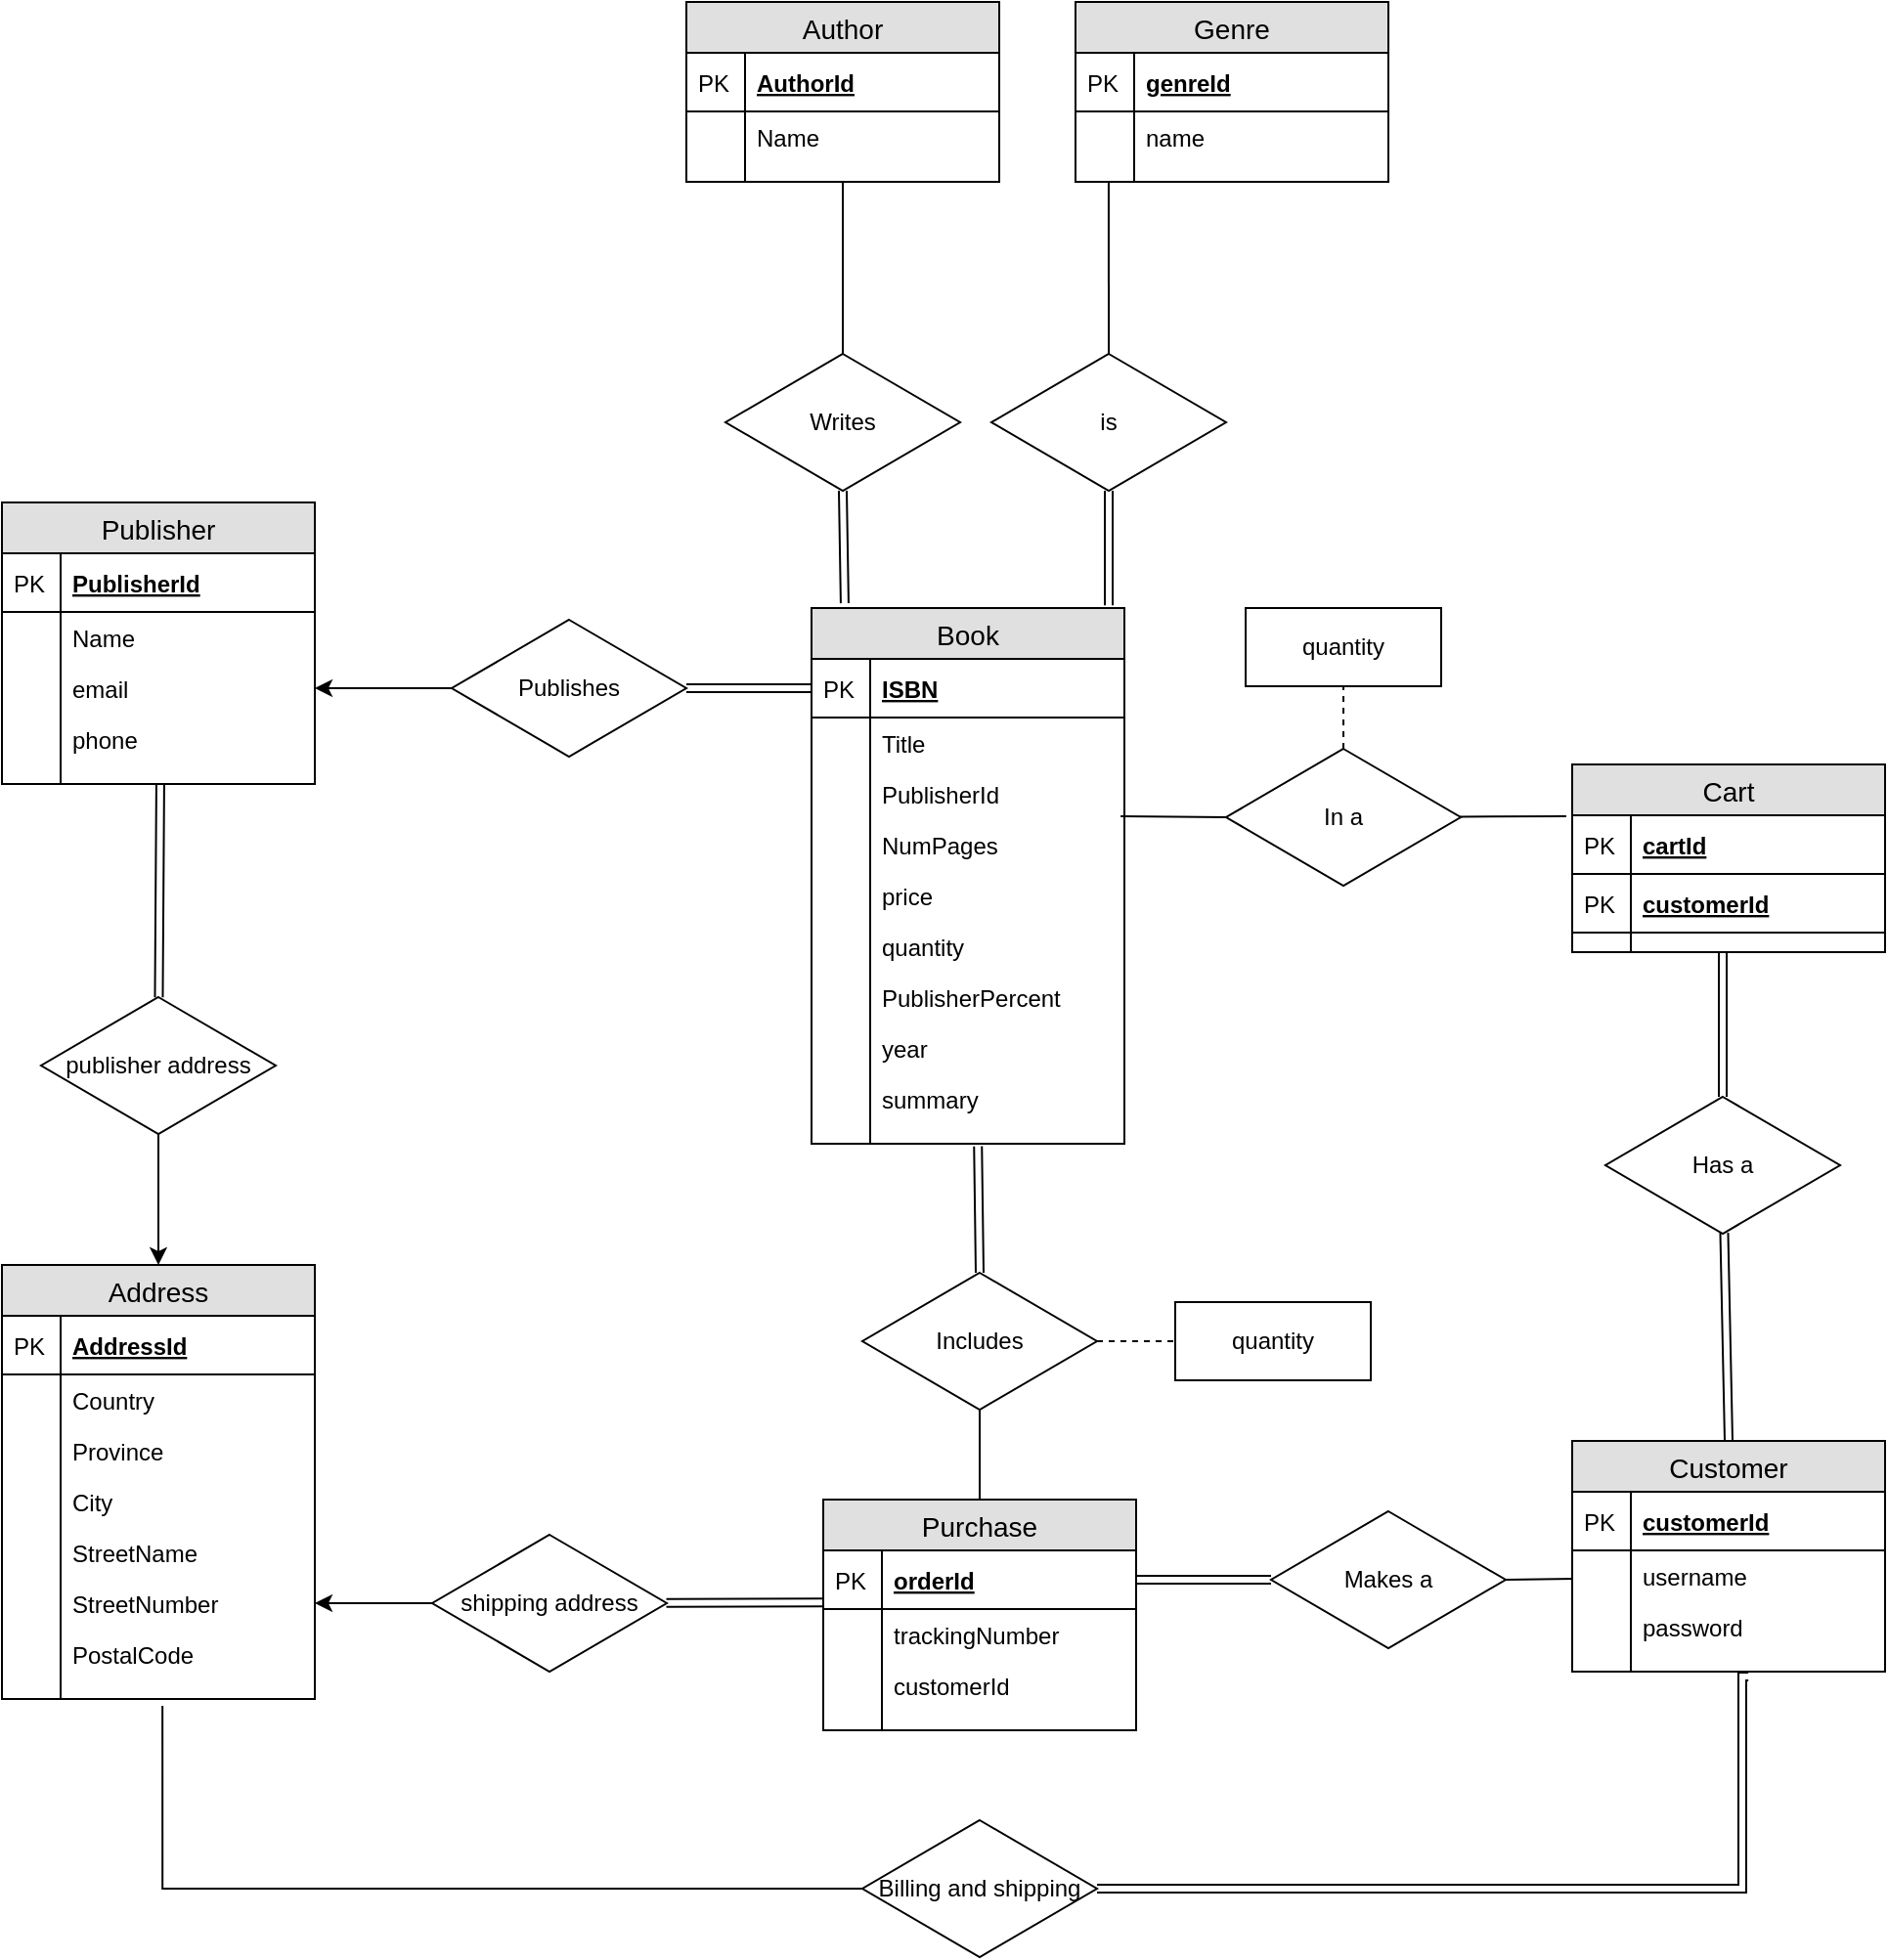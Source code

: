 <mxfile version="12.9.10" type="device"><diagram id="C5RBs43oDa-KdzZeNtuy" name="Page-1"><mxGraphModel dx="1422" dy="667" grid="1" gridSize="10" guides="1" tooltips="1" connect="1" arrows="1" fold="1" page="1" pageScale="1" pageWidth="827" pageHeight="1169" math="0" shadow="0"><root><mxCell id="WIyWlLk6GJQsqaUBKTNV-0"/><mxCell id="WIyWlLk6GJQsqaUBKTNV-1" parent="WIyWlLk6GJQsqaUBKTNV-0"/><mxCell id="-U5yD5bqYyOIiYCbtL5W-48" style="rounded=0;orthogonalLoop=1;jettySize=auto;html=1;exitX=0.5;exitY=0;exitDx=0;exitDy=0;entryX=0.5;entryY=1;entryDx=0;entryDy=0;endArrow=none;endFill=0;startArrow=none;startFill=0;" parent="WIyWlLk6GJQsqaUBKTNV-1" source="-U5yD5bqYyOIiYCbtL5W-30" target="-U5yD5bqYyOIiYCbtL5W-37" edge="1"><mxGeometry relative="1" as="geometry"/></mxCell><mxCell id="-U5yD5bqYyOIiYCbtL5W-30" value="Writes" style="rhombus;whiteSpace=wrap;html=1;" parent="WIyWlLk6GJQsqaUBKTNV-1" vertex="1"><mxGeometry x="370" y="180" width="120" height="70" as="geometry"/></mxCell><mxCell id="-U5yD5bqYyOIiYCbtL5W-72" style="rounded=0;orthogonalLoop=1;jettySize=auto;html=1;entryX=0.5;entryY=1;entryDx=0;entryDy=0;endArrow=none;endFill=0;startArrow=none;startFill=0;exitX=0.106;exitY=-0.009;exitDx=0;exitDy=0;exitPerimeter=0;shape=link;" parent="WIyWlLk6GJQsqaUBKTNV-1" source="-U5yD5bqYyOIiYCbtL5W-49" target="-U5yD5bqYyOIiYCbtL5W-30" edge="1"><mxGeometry relative="1" as="geometry"/></mxCell><mxCell id="-U5yD5bqYyOIiYCbtL5W-149" style="rounded=0;orthogonalLoop=1;jettySize=auto;html=1;exitX=0;exitY=0.5;exitDx=0;exitDy=0;entryX=1;entryY=0.5;entryDx=0;entryDy=0;endArrow=classic;endFill=1;" parent="WIyWlLk6GJQsqaUBKTNV-1" source="-U5yD5bqYyOIiYCbtL5W-148" target="-U5yD5bqYyOIiYCbtL5W-78" edge="1"><mxGeometry relative="1" as="geometry"/></mxCell><mxCell id="-U5yD5bqYyOIiYCbtL5W-152" style="rounded=0;orthogonalLoop=1;jettySize=auto;html=1;exitX=1;exitY=0.5;exitDx=0;exitDy=0;entryX=0;entryY=0.5;entryDx=0;entryDy=0;endArrow=none;endFill=0;startArrow=none;startFill=0;shape=link;" parent="WIyWlLk6GJQsqaUBKTNV-1" source="-U5yD5bqYyOIiYCbtL5W-148" target="-U5yD5bqYyOIiYCbtL5W-50" edge="1"><mxGeometry relative="1" as="geometry"/></mxCell><mxCell id="-U5yD5bqYyOIiYCbtL5W-148" value="Publishes" style="rhombus;whiteSpace=wrap;html=1;" parent="WIyWlLk6GJQsqaUBKTNV-1" vertex="1"><mxGeometry x="230" y="316" width="120" height="70" as="geometry"/></mxCell><mxCell id="-U5yD5bqYyOIiYCbtL5W-155" style="rounded=0;orthogonalLoop=1;jettySize=auto;html=1;exitX=0.5;exitY=0;exitDx=0;exitDy=0;endArrow=none;endFill=0;entryX=0.106;entryY=0.15;entryDx=0;entryDy=0;entryPerimeter=0;" parent="WIyWlLk6GJQsqaUBKTNV-1" source="-U5yD5bqYyOIiYCbtL5W-151" target="-U5yD5bqYyOIiYCbtL5W-120" edge="1"><mxGeometry relative="1" as="geometry"><mxPoint x="574" y="95" as="targetPoint"/></mxGeometry></mxCell><mxCell id="tvuTk1PtXQ_r1tq71RHd-0" style="rounded=0;orthogonalLoop=1;jettySize=auto;html=1;entryX=0.95;entryY=-0.005;entryDx=0;entryDy=0;startArrow=none;startFill=0;endArrow=none;endFill=0;entryPerimeter=0;shape=link;" edge="1" parent="WIyWlLk6GJQsqaUBKTNV-1" source="-U5yD5bqYyOIiYCbtL5W-151" target="-U5yD5bqYyOIiYCbtL5W-49"><mxGeometry relative="1" as="geometry"/></mxCell><mxCell id="-U5yD5bqYyOIiYCbtL5W-151" value="is" style="rhombus;whiteSpace=wrap;html=1;" parent="WIyWlLk6GJQsqaUBKTNV-1" vertex="1"><mxGeometry x="506" y="180" width="120" height="70" as="geometry"/></mxCell><mxCell id="-U5yD5bqYyOIiYCbtL5W-162" style="rounded=0;orthogonalLoop=1;jettySize=auto;html=1;exitX=0.5;exitY=0;exitDx=0;exitDy=0;entryX=0.532;entryY=1.133;entryDx=0;entryDy=0;entryPerimeter=0;endArrow=none;endFill=0;shape=link;" parent="WIyWlLk6GJQsqaUBKTNV-1" source="-U5yD5bqYyOIiYCbtL5W-158" target="-U5yD5bqYyOIiYCbtL5W-58" edge="1"><mxGeometry relative="1" as="geometry"/></mxCell><mxCell id="-U5yD5bqYyOIiYCbtL5W-163" style="rounded=0;orthogonalLoop=1;jettySize=auto;html=1;exitX=0.5;exitY=1;exitDx=0;exitDy=0;entryX=0.5;entryY=0;entryDx=0;entryDy=0;endArrow=none;endFill=0;" parent="WIyWlLk6GJQsqaUBKTNV-1" source="-U5yD5bqYyOIiYCbtL5W-158" target="-U5yD5bqYyOIiYCbtL5W-137" edge="1"><mxGeometry relative="1" as="geometry"/></mxCell><mxCell id="-U5yD5bqYyOIiYCbtL5W-37" value="Author" style="swimlane;fontStyle=0;childLayout=stackLayout;horizontal=1;startSize=26;fillColor=#e0e0e0;horizontalStack=0;resizeParent=1;resizeParentMax=0;resizeLast=0;collapsible=1;marginBottom=0;swimlaneFillColor=#ffffff;align=center;fontSize=14;" parent="WIyWlLk6GJQsqaUBKTNV-1" vertex="1"><mxGeometry x="350" width="160" height="92" as="geometry"/></mxCell><mxCell id="-U5yD5bqYyOIiYCbtL5W-38" value="AuthorId" style="shape=partialRectangle;top=0;left=0;right=0;bottom=1;align=left;verticalAlign=middle;fillColor=none;spacingLeft=34;spacingRight=4;overflow=hidden;rotatable=0;points=[[0,0.5],[1,0.5]];portConstraint=eastwest;dropTarget=0;fontStyle=5;fontSize=12;" parent="-U5yD5bqYyOIiYCbtL5W-37" vertex="1"><mxGeometry y="26" width="160" height="30" as="geometry"/></mxCell><mxCell id="-U5yD5bqYyOIiYCbtL5W-39" value="PK" style="shape=partialRectangle;top=0;left=0;bottom=0;fillColor=none;align=left;verticalAlign=middle;spacingLeft=4;spacingRight=4;overflow=hidden;rotatable=0;points=[];portConstraint=eastwest;part=1;fontSize=12;" parent="-U5yD5bqYyOIiYCbtL5W-38" vertex="1" connectable="0"><mxGeometry width="30" height="30" as="geometry"/></mxCell><mxCell id="-U5yD5bqYyOIiYCbtL5W-40" value="Name" style="shape=partialRectangle;top=0;left=0;right=0;bottom=0;align=left;verticalAlign=top;fillColor=none;spacingLeft=34;spacingRight=4;overflow=hidden;rotatable=0;points=[[0,0.5],[1,0.5]];portConstraint=eastwest;dropTarget=0;fontSize=12;" parent="-U5yD5bqYyOIiYCbtL5W-37" vertex="1"><mxGeometry y="56" width="160" height="26" as="geometry"/></mxCell><mxCell id="-U5yD5bqYyOIiYCbtL5W-41" value="" style="shape=partialRectangle;top=0;left=0;bottom=0;fillColor=none;align=left;verticalAlign=top;spacingLeft=4;spacingRight=4;overflow=hidden;rotatable=0;points=[];portConstraint=eastwest;part=1;fontSize=12;" parent="-U5yD5bqYyOIiYCbtL5W-40" vertex="1" connectable="0"><mxGeometry width="30" height="26" as="geometry"/></mxCell><mxCell id="-U5yD5bqYyOIiYCbtL5W-46" value="" style="shape=partialRectangle;top=0;left=0;right=0;bottom=0;align=left;verticalAlign=top;fillColor=none;spacingLeft=34;spacingRight=4;overflow=hidden;rotatable=0;points=[[0,0.5],[1,0.5]];portConstraint=eastwest;dropTarget=0;fontSize=12;" parent="-U5yD5bqYyOIiYCbtL5W-37" vertex="1"><mxGeometry y="82" width="160" height="10" as="geometry"/></mxCell><mxCell id="-U5yD5bqYyOIiYCbtL5W-47" value="" style="shape=partialRectangle;top=0;left=0;bottom=0;fillColor=none;align=left;verticalAlign=top;spacingLeft=4;spacingRight=4;overflow=hidden;rotatable=0;points=[];portConstraint=eastwest;part=1;fontSize=12;" parent="-U5yD5bqYyOIiYCbtL5W-46" vertex="1" connectable="0"><mxGeometry width="30" height="10" as="geometry"/></mxCell><mxCell id="-U5yD5bqYyOIiYCbtL5W-111" value="Genre" style="swimlane;fontStyle=0;childLayout=stackLayout;horizontal=1;startSize=26;fillColor=#e0e0e0;horizontalStack=0;resizeParent=1;resizeParentMax=0;resizeLast=0;collapsible=1;marginBottom=0;swimlaneFillColor=#ffffff;align=center;fontSize=14;" parent="WIyWlLk6GJQsqaUBKTNV-1" vertex="1"><mxGeometry x="549" width="160" height="92" as="geometry"/></mxCell><mxCell id="-U5yD5bqYyOIiYCbtL5W-112" value="genreId" style="shape=partialRectangle;top=0;left=0;right=0;bottom=1;align=left;verticalAlign=middle;fillColor=none;spacingLeft=34;spacingRight=4;overflow=hidden;rotatable=0;points=[[0,0.5],[1,0.5]];portConstraint=eastwest;dropTarget=0;fontStyle=5;fontSize=12;" parent="-U5yD5bqYyOIiYCbtL5W-111" vertex="1"><mxGeometry y="26" width="160" height="30" as="geometry"/></mxCell><mxCell id="-U5yD5bqYyOIiYCbtL5W-113" value="PK" style="shape=partialRectangle;top=0;left=0;bottom=0;fillColor=none;align=left;verticalAlign=middle;spacingLeft=4;spacingRight=4;overflow=hidden;rotatable=0;points=[];portConstraint=eastwest;part=1;fontSize=12;" parent="-U5yD5bqYyOIiYCbtL5W-112" vertex="1" connectable="0"><mxGeometry width="30" height="30" as="geometry"/></mxCell><mxCell id="-U5yD5bqYyOIiYCbtL5W-114" value="name" style="shape=partialRectangle;top=0;left=0;right=0;bottom=0;align=left;verticalAlign=top;fillColor=none;spacingLeft=34;spacingRight=4;overflow=hidden;rotatable=0;points=[[0,0.5],[1,0.5]];portConstraint=eastwest;dropTarget=0;fontSize=12;" parent="-U5yD5bqYyOIiYCbtL5W-111" vertex="1"><mxGeometry y="56" width="160" height="26" as="geometry"/></mxCell><mxCell id="-U5yD5bqYyOIiYCbtL5W-115" value="" style="shape=partialRectangle;top=0;left=0;bottom=0;fillColor=none;align=left;verticalAlign=top;spacingLeft=4;spacingRight=4;overflow=hidden;rotatable=0;points=[];portConstraint=eastwest;part=1;fontSize=12;" parent="-U5yD5bqYyOIiYCbtL5W-114" vertex="1" connectable="0"><mxGeometry width="30" height="26" as="geometry"/></mxCell><mxCell id="-U5yD5bqYyOIiYCbtL5W-120" value="" style="shape=partialRectangle;top=0;left=0;right=0;bottom=0;align=left;verticalAlign=top;fillColor=none;spacingLeft=34;spacingRight=4;overflow=hidden;rotatable=0;points=[[0,0.5],[1,0.5]];portConstraint=eastwest;dropTarget=0;fontSize=12;" parent="-U5yD5bqYyOIiYCbtL5W-111" vertex="1"><mxGeometry y="82" width="160" height="10" as="geometry"/></mxCell><mxCell id="-U5yD5bqYyOIiYCbtL5W-121" value="" style="shape=partialRectangle;top=0;left=0;bottom=0;fillColor=none;align=left;verticalAlign=top;spacingLeft=4;spacingRight=4;overflow=hidden;rotatable=0;points=[];portConstraint=eastwest;part=1;fontSize=12;" parent="-U5yD5bqYyOIiYCbtL5W-120" vertex="1" connectable="0"><mxGeometry width="30" height="10" as="geometry"/></mxCell><mxCell id="tvuTk1PtXQ_r1tq71RHd-68" style="edgeStyle=none;rounded=0;orthogonalLoop=1;jettySize=auto;html=1;exitX=1;exitY=0.5;exitDx=0;exitDy=0;entryX=0;entryY=0.5;entryDx=0;entryDy=0;startArrow=none;startFill=0;endArrow=none;endFill=0;dashed=1;" edge="1" parent="WIyWlLk6GJQsqaUBKTNV-1" source="-U5yD5bqYyOIiYCbtL5W-158" target="tvuTk1PtXQ_r1tq71RHd-67"><mxGeometry relative="1" as="geometry"/></mxCell><mxCell id="-U5yD5bqYyOIiYCbtL5W-158" value="Includes" style="rhombus;whiteSpace=wrap;html=1;" parent="WIyWlLk6GJQsqaUBKTNV-1" vertex="1"><mxGeometry x="440" y="650" width="120" height="70" as="geometry"/></mxCell><mxCell id="-U5yD5bqYyOIiYCbtL5W-49" value="Book" style="swimlane;fontStyle=0;childLayout=stackLayout;horizontal=1;startSize=26;fillColor=#e0e0e0;horizontalStack=0;resizeParent=1;resizeParentMax=0;resizeLast=0;collapsible=1;marginBottom=0;swimlaneFillColor=#ffffff;align=center;fontSize=14;" parent="WIyWlLk6GJQsqaUBKTNV-1" vertex="1"><mxGeometry x="414" y="310" width="160" height="274" as="geometry"/></mxCell><mxCell id="-U5yD5bqYyOIiYCbtL5W-50" value="ISBN" style="shape=partialRectangle;top=0;left=0;right=0;bottom=1;align=left;verticalAlign=middle;fillColor=none;spacingLeft=34;spacingRight=4;overflow=hidden;rotatable=0;points=[[0,0.5],[1,0.5]];portConstraint=eastwest;dropTarget=0;fontStyle=5;fontSize=12;" parent="-U5yD5bqYyOIiYCbtL5W-49" vertex="1"><mxGeometry y="26" width="160" height="30" as="geometry"/></mxCell><mxCell id="-U5yD5bqYyOIiYCbtL5W-51" value="PK" style="shape=partialRectangle;top=0;left=0;bottom=0;fillColor=none;align=left;verticalAlign=middle;spacingLeft=4;spacingRight=4;overflow=hidden;rotatable=0;points=[];portConstraint=eastwest;part=1;fontSize=12;" parent="-U5yD5bqYyOIiYCbtL5W-50" vertex="1" connectable="0"><mxGeometry width="30" height="30" as="geometry"/></mxCell><mxCell id="-U5yD5bqYyOIiYCbtL5W-52" value="Title" style="shape=partialRectangle;top=0;left=0;right=0;bottom=0;align=left;verticalAlign=top;fillColor=none;spacingLeft=34;spacingRight=4;overflow=hidden;rotatable=0;points=[[0,0.5],[1,0.5]];portConstraint=eastwest;dropTarget=0;fontSize=12;" parent="-U5yD5bqYyOIiYCbtL5W-49" vertex="1"><mxGeometry y="56" width="160" height="26" as="geometry"/></mxCell><mxCell id="-U5yD5bqYyOIiYCbtL5W-53" value="" style="shape=partialRectangle;top=0;left=0;bottom=0;fillColor=none;align=left;verticalAlign=top;spacingLeft=4;spacingRight=4;overflow=hidden;rotatable=0;points=[];portConstraint=eastwest;part=1;fontSize=12;" parent="-U5yD5bqYyOIiYCbtL5W-52" vertex="1" connectable="0"><mxGeometry width="30" height="26" as="geometry"/></mxCell><mxCell id="-U5yD5bqYyOIiYCbtL5W-56" value="PublisherId" style="shape=partialRectangle;top=0;left=0;right=0;bottom=0;align=left;verticalAlign=top;fillColor=none;spacingLeft=34;spacingRight=4;overflow=hidden;rotatable=0;points=[[0,0.5],[1,0.5]];portConstraint=eastwest;dropTarget=0;fontSize=12;" parent="-U5yD5bqYyOIiYCbtL5W-49" vertex="1"><mxGeometry y="82" width="160" height="26" as="geometry"/></mxCell><mxCell id="-U5yD5bqYyOIiYCbtL5W-57" value="" style="shape=partialRectangle;top=0;left=0;bottom=0;fillColor=none;align=left;verticalAlign=top;spacingLeft=4;spacingRight=4;overflow=hidden;rotatable=0;points=[];portConstraint=eastwest;part=1;fontSize=12;" parent="-U5yD5bqYyOIiYCbtL5W-56" vertex="1" connectable="0"><mxGeometry width="30" height="26" as="geometry"/></mxCell><mxCell id="-U5yD5bqYyOIiYCbtL5W-60" value="NumPages" style="shape=partialRectangle;top=0;left=0;right=0;bottom=0;align=left;verticalAlign=top;fillColor=none;spacingLeft=34;spacingRight=4;overflow=hidden;rotatable=0;points=[[0,0.5],[1,0.5]];portConstraint=eastwest;dropTarget=0;fontSize=12;" parent="-U5yD5bqYyOIiYCbtL5W-49" vertex="1"><mxGeometry y="108" width="160" height="26" as="geometry"/></mxCell><mxCell id="-U5yD5bqYyOIiYCbtL5W-61" value="" style="shape=partialRectangle;top=0;left=0;bottom=0;fillColor=none;align=left;verticalAlign=top;spacingLeft=4;spacingRight=4;overflow=hidden;rotatable=0;points=[];portConstraint=eastwest;part=1;fontSize=12;" parent="-U5yD5bqYyOIiYCbtL5W-60" vertex="1" connectable="0"><mxGeometry width="30" height="26" as="geometry"/></mxCell><mxCell id="-U5yD5bqYyOIiYCbtL5W-62" value="price" style="shape=partialRectangle;top=0;left=0;right=0;bottom=0;align=left;verticalAlign=top;fillColor=none;spacingLeft=34;spacingRight=4;overflow=hidden;rotatable=0;points=[[0,0.5],[1,0.5]];portConstraint=eastwest;dropTarget=0;fontSize=12;" parent="-U5yD5bqYyOIiYCbtL5W-49" vertex="1"><mxGeometry y="134" width="160" height="26" as="geometry"/></mxCell><mxCell id="-U5yD5bqYyOIiYCbtL5W-63" value="" style="shape=partialRectangle;top=0;left=0;bottom=0;fillColor=none;align=left;verticalAlign=top;spacingLeft=4;spacingRight=4;overflow=hidden;rotatable=0;points=[];portConstraint=eastwest;part=1;fontSize=12;" parent="-U5yD5bqYyOIiYCbtL5W-62" vertex="1" connectable="0"><mxGeometry width="30" height="26" as="geometry"/></mxCell><mxCell id="-U5yD5bqYyOIiYCbtL5W-64" value="quantity" style="shape=partialRectangle;top=0;left=0;right=0;bottom=0;align=left;verticalAlign=top;fillColor=none;spacingLeft=34;spacingRight=4;overflow=hidden;rotatable=0;points=[[0,0.5],[1,0.5]];portConstraint=eastwest;dropTarget=0;fontSize=12;" parent="-U5yD5bqYyOIiYCbtL5W-49" vertex="1"><mxGeometry y="160" width="160" height="26" as="geometry"/></mxCell><mxCell id="-U5yD5bqYyOIiYCbtL5W-65" value="" style="shape=partialRectangle;top=0;left=0;bottom=0;fillColor=none;align=left;verticalAlign=top;spacingLeft=4;spacingRight=4;overflow=hidden;rotatable=0;points=[];portConstraint=eastwest;part=1;fontSize=12;" parent="-U5yD5bqYyOIiYCbtL5W-64" vertex="1" connectable="0"><mxGeometry width="30" height="26" as="geometry"/></mxCell><mxCell id="-U5yD5bqYyOIiYCbtL5W-66" value="PublisherPercent" style="shape=partialRectangle;top=0;left=0;right=0;bottom=0;align=left;verticalAlign=top;fillColor=none;spacingLeft=34;spacingRight=4;overflow=hidden;rotatable=0;points=[[0,0.5],[1,0.5]];portConstraint=eastwest;dropTarget=0;fontSize=12;" parent="-U5yD5bqYyOIiYCbtL5W-49" vertex="1"><mxGeometry y="186" width="160" height="26" as="geometry"/></mxCell><mxCell id="-U5yD5bqYyOIiYCbtL5W-67" value="" style="shape=partialRectangle;top=0;left=0;bottom=0;fillColor=none;align=left;verticalAlign=top;spacingLeft=4;spacingRight=4;overflow=hidden;rotatable=0;points=[];portConstraint=eastwest;part=1;fontSize=12;" parent="-U5yD5bqYyOIiYCbtL5W-66" vertex="1" connectable="0"><mxGeometry width="30" height="26" as="geometry"/></mxCell><mxCell id="-U5yD5bqYyOIiYCbtL5W-68" value="year" style="shape=partialRectangle;top=0;left=0;right=0;bottom=0;align=left;verticalAlign=top;fillColor=none;spacingLeft=34;spacingRight=4;overflow=hidden;rotatable=0;points=[[0,0.5],[1,0.5]];portConstraint=eastwest;dropTarget=0;fontSize=12;" parent="-U5yD5bqYyOIiYCbtL5W-49" vertex="1"><mxGeometry y="212" width="160" height="26" as="geometry"/></mxCell><mxCell id="-U5yD5bqYyOIiYCbtL5W-69" value="" style="shape=partialRectangle;top=0;left=0;bottom=0;fillColor=none;align=left;verticalAlign=top;spacingLeft=4;spacingRight=4;overflow=hidden;rotatable=0;points=[];portConstraint=eastwest;part=1;fontSize=12;" parent="-U5yD5bqYyOIiYCbtL5W-68" vertex="1" connectable="0"><mxGeometry width="30" height="26" as="geometry"/></mxCell><mxCell id="-U5yD5bqYyOIiYCbtL5W-70" value="summary" style="shape=partialRectangle;top=0;left=0;right=0;bottom=0;align=left;verticalAlign=top;fillColor=none;spacingLeft=34;spacingRight=4;overflow=hidden;rotatable=0;points=[[0,0.5],[1,0.5]];portConstraint=eastwest;dropTarget=0;fontSize=12;" parent="-U5yD5bqYyOIiYCbtL5W-49" vertex="1"><mxGeometry y="238" width="160" height="26" as="geometry"/></mxCell><mxCell id="-U5yD5bqYyOIiYCbtL5W-71" value="" style="shape=partialRectangle;top=0;left=0;bottom=0;fillColor=none;align=left;verticalAlign=top;spacingLeft=4;spacingRight=4;overflow=hidden;rotatable=0;points=[];portConstraint=eastwest;part=1;fontSize=12;" parent="-U5yD5bqYyOIiYCbtL5W-70" vertex="1" connectable="0"><mxGeometry width="30" height="26" as="geometry"/></mxCell><mxCell id="-U5yD5bqYyOIiYCbtL5W-58" value="" style="shape=partialRectangle;top=0;left=0;right=0;bottom=0;align=left;verticalAlign=top;fillColor=none;spacingLeft=34;spacingRight=4;overflow=hidden;rotatable=0;points=[[0,0.5],[1,0.5]];portConstraint=eastwest;dropTarget=0;fontSize=12;" parent="-U5yD5bqYyOIiYCbtL5W-49" vertex="1"><mxGeometry y="264" width="160" height="10" as="geometry"/></mxCell><mxCell id="-U5yD5bqYyOIiYCbtL5W-59" value="" style="shape=partialRectangle;top=0;left=0;bottom=0;fillColor=none;align=left;verticalAlign=top;spacingLeft=4;spacingRight=4;overflow=hidden;rotatable=0;points=[];portConstraint=eastwest;part=1;fontSize=12;" parent="-U5yD5bqYyOIiYCbtL5W-58" vertex="1" connectable="0"><mxGeometry width="30" height="10" as="geometry"/></mxCell><mxCell id="-U5yD5bqYyOIiYCbtL5W-90" value="Address" style="swimlane;fontStyle=0;childLayout=stackLayout;horizontal=1;startSize=26;fillColor=#e0e0e0;horizontalStack=0;resizeParent=1;resizeParentMax=0;resizeLast=0;collapsible=1;marginBottom=0;swimlaneFillColor=#ffffff;align=center;fontSize=14;" parent="WIyWlLk6GJQsqaUBKTNV-1" vertex="1"><mxGeometry y="646" width="160" height="222" as="geometry"/></mxCell><mxCell id="-U5yD5bqYyOIiYCbtL5W-101" value="AddressId" style="shape=partialRectangle;top=0;left=0;right=0;bottom=1;align=left;verticalAlign=middle;fillColor=none;spacingLeft=34;spacingRight=4;overflow=hidden;rotatable=0;points=[[0,0.5],[1,0.5]];portConstraint=eastwest;dropTarget=0;fontStyle=5;fontSize=12;" parent="-U5yD5bqYyOIiYCbtL5W-90" vertex="1"><mxGeometry y="26" width="160" height="30" as="geometry"/></mxCell><mxCell id="-U5yD5bqYyOIiYCbtL5W-102" value="PK" style="shape=partialRectangle;top=0;left=0;bottom=0;fillColor=none;align=left;verticalAlign=middle;spacingLeft=4;spacingRight=4;overflow=hidden;rotatable=0;points=[];portConstraint=eastwest;part=1;fontSize=12;" parent="-U5yD5bqYyOIiYCbtL5W-101" vertex="1" connectable="0"><mxGeometry width="30" height="30" as="geometry"/></mxCell><mxCell id="-U5yD5bqYyOIiYCbtL5W-93" value="Country" style="shape=partialRectangle;top=0;left=0;right=0;bottom=0;align=left;verticalAlign=top;fillColor=none;spacingLeft=34;spacingRight=4;overflow=hidden;rotatable=0;points=[[0,0.5],[1,0.5]];portConstraint=eastwest;dropTarget=0;fontSize=12;" parent="-U5yD5bqYyOIiYCbtL5W-90" vertex="1"><mxGeometry y="56" width="160" height="26" as="geometry"/></mxCell><mxCell id="-U5yD5bqYyOIiYCbtL5W-94" value="" style="shape=partialRectangle;top=0;left=0;bottom=0;fillColor=none;align=left;verticalAlign=top;spacingLeft=4;spacingRight=4;overflow=hidden;rotatable=0;points=[];portConstraint=eastwest;part=1;fontSize=12;" parent="-U5yD5bqYyOIiYCbtL5W-93" vertex="1" connectable="0"><mxGeometry width="30" height="26" as="geometry"/></mxCell><mxCell id="tvuTk1PtXQ_r1tq71RHd-54" value="Province" style="shape=partialRectangle;top=0;left=0;right=0;bottom=0;align=left;verticalAlign=top;fillColor=none;spacingLeft=34;spacingRight=4;overflow=hidden;rotatable=0;points=[[0,0.5],[1,0.5]];portConstraint=eastwest;dropTarget=0;fontSize=12;" vertex="1" parent="-U5yD5bqYyOIiYCbtL5W-90"><mxGeometry y="82" width="160" height="26" as="geometry"/></mxCell><mxCell id="tvuTk1PtXQ_r1tq71RHd-55" value="" style="shape=partialRectangle;top=0;left=0;bottom=0;fillColor=none;align=left;verticalAlign=top;spacingLeft=4;spacingRight=4;overflow=hidden;rotatable=0;points=[];portConstraint=eastwest;part=1;fontSize=12;" vertex="1" connectable="0" parent="tvuTk1PtXQ_r1tq71RHd-54"><mxGeometry width="30" height="26" as="geometry"/></mxCell><mxCell id="tvuTk1PtXQ_r1tq71RHd-56" value="City" style="shape=partialRectangle;top=0;left=0;right=0;bottom=0;align=left;verticalAlign=top;fillColor=none;spacingLeft=34;spacingRight=4;overflow=hidden;rotatable=0;points=[[0,0.5],[1,0.5]];portConstraint=eastwest;dropTarget=0;fontSize=12;" vertex="1" parent="-U5yD5bqYyOIiYCbtL5W-90"><mxGeometry y="108" width="160" height="26" as="geometry"/></mxCell><mxCell id="tvuTk1PtXQ_r1tq71RHd-57" value="" style="shape=partialRectangle;top=0;left=0;bottom=0;fillColor=none;align=left;verticalAlign=top;spacingLeft=4;spacingRight=4;overflow=hidden;rotatable=0;points=[];portConstraint=eastwest;part=1;fontSize=12;" vertex="1" connectable="0" parent="tvuTk1PtXQ_r1tq71RHd-56"><mxGeometry width="30" height="26" as="geometry"/></mxCell><mxCell id="tvuTk1PtXQ_r1tq71RHd-58" value="StreetName" style="shape=partialRectangle;top=0;left=0;right=0;bottom=0;align=left;verticalAlign=top;fillColor=none;spacingLeft=34;spacingRight=4;overflow=hidden;rotatable=0;points=[[0,0.5],[1,0.5]];portConstraint=eastwest;dropTarget=0;fontSize=12;" vertex="1" parent="-U5yD5bqYyOIiYCbtL5W-90"><mxGeometry y="134" width="160" height="26" as="geometry"/></mxCell><mxCell id="tvuTk1PtXQ_r1tq71RHd-59" value="" style="shape=partialRectangle;top=0;left=0;bottom=0;fillColor=none;align=left;verticalAlign=top;spacingLeft=4;spacingRight=4;overflow=hidden;rotatable=0;points=[];portConstraint=eastwest;part=1;fontSize=12;" vertex="1" connectable="0" parent="tvuTk1PtXQ_r1tq71RHd-58"><mxGeometry width="30" height="26" as="geometry"/></mxCell><mxCell id="tvuTk1PtXQ_r1tq71RHd-60" value="StreetNumber" style="shape=partialRectangle;top=0;left=0;right=0;bottom=0;align=left;verticalAlign=top;fillColor=none;spacingLeft=34;spacingRight=4;overflow=hidden;rotatable=0;points=[[0,0.5],[1,0.5]];portConstraint=eastwest;dropTarget=0;fontSize=12;" vertex="1" parent="-U5yD5bqYyOIiYCbtL5W-90"><mxGeometry y="160" width="160" height="26" as="geometry"/></mxCell><mxCell id="tvuTk1PtXQ_r1tq71RHd-61" value="" style="shape=partialRectangle;top=0;left=0;bottom=0;fillColor=none;align=left;verticalAlign=top;spacingLeft=4;spacingRight=4;overflow=hidden;rotatable=0;points=[];portConstraint=eastwest;part=1;fontSize=12;" vertex="1" connectable="0" parent="tvuTk1PtXQ_r1tq71RHd-60"><mxGeometry width="30" height="26" as="geometry"/></mxCell><mxCell id="tvuTk1PtXQ_r1tq71RHd-62" value="PostalCode" style="shape=partialRectangle;top=0;left=0;right=0;bottom=0;align=left;verticalAlign=top;fillColor=none;spacingLeft=34;spacingRight=4;overflow=hidden;rotatable=0;points=[[0,0.5],[1,0.5]];portConstraint=eastwest;dropTarget=0;fontSize=12;" vertex="1" parent="-U5yD5bqYyOIiYCbtL5W-90"><mxGeometry y="186" width="160" height="26" as="geometry"/></mxCell><mxCell id="tvuTk1PtXQ_r1tq71RHd-63" value="" style="shape=partialRectangle;top=0;left=0;bottom=0;fillColor=none;align=left;verticalAlign=top;spacingLeft=4;spacingRight=4;overflow=hidden;rotatable=0;points=[];portConstraint=eastwest;part=1;fontSize=12;" vertex="1" connectable="0" parent="tvuTk1PtXQ_r1tq71RHd-62"><mxGeometry width="30" height="26" as="geometry"/></mxCell><mxCell id="-U5yD5bqYyOIiYCbtL5W-99" value="" style="shape=partialRectangle;top=0;left=0;right=0;bottom=0;align=left;verticalAlign=top;fillColor=none;spacingLeft=34;spacingRight=4;overflow=hidden;rotatable=0;points=[[0,0.5],[1,0.5]];portConstraint=eastwest;dropTarget=0;fontSize=12;" parent="-U5yD5bqYyOIiYCbtL5W-90" vertex="1"><mxGeometry y="212" width="160" height="10" as="geometry"/></mxCell><mxCell id="-U5yD5bqYyOIiYCbtL5W-100" value="" style="shape=partialRectangle;top=0;left=0;bottom=0;fillColor=none;align=left;verticalAlign=top;spacingLeft=4;spacingRight=4;overflow=hidden;rotatable=0;points=[];portConstraint=eastwest;part=1;fontSize=12;" parent="-U5yD5bqYyOIiYCbtL5W-99" vertex="1" connectable="0"><mxGeometry width="30" height="10" as="geometry"/></mxCell><mxCell id="tvuTk1PtXQ_r1tq71RHd-1" style="rounded=0;orthogonalLoop=1;jettySize=auto;html=1;entryX=1;entryY=0.5;entryDx=0;entryDy=0;startArrow=none;startFill=0;endArrow=classic;endFill=1;shape=link;" edge="1" parent="WIyWlLk6GJQsqaUBKTNV-1" source="-U5yD5bqYyOIiYCbtL5W-164" target="-U5yD5bqYyOIiYCbtL5W-138"><mxGeometry relative="1" as="geometry"/></mxCell><mxCell id="tvuTk1PtXQ_r1tq71RHd-5" style="edgeStyle=none;rounded=0;orthogonalLoop=1;jettySize=auto;html=1;exitX=1;exitY=0.5;exitDx=0;exitDy=0;entryX=0.025;entryY=0.058;entryDx=0;entryDy=0;entryPerimeter=0;startArrow=none;startFill=0;endArrow=none;endFill=0;" edge="1" parent="WIyWlLk6GJQsqaUBKTNV-1" source="-U5yD5bqYyOIiYCbtL5W-164"><mxGeometry relative="1" as="geometry"><mxPoint x="804" y="806.508" as="targetPoint"/></mxGeometry></mxCell><mxCell id="-U5yD5bqYyOIiYCbtL5W-164" value="Makes a" style="rhombus;whiteSpace=wrap;html=1;" parent="WIyWlLk6GJQsqaUBKTNV-1" vertex="1"><mxGeometry x="649" y="772" width="120" height="70" as="geometry"/></mxCell><mxCell id="-U5yD5bqYyOIiYCbtL5W-170" style="rounded=0;orthogonalLoop=1;jettySize=auto;html=1;entryX=0.004;entryY=0.889;entryDx=0;entryDy=0;entryPerimeter=0;endArrow=none;endFill=0;shape=link;" parent="WIyWlLk6GJQsqaUBKTNV-1" source="-U5yD5bqYyOIiYCbtL5W-167" target="-U5yD5bqYyOIiYCbtL5W-138" edge="1"><mxGeometry relative="1" as="geometry"/></mxCell><mxCell id="tvuTk1PtXQ_r1tq71RHd-2" style="rounded=0;orthogonalLoop=1;jettySize=auto;html=1;startArrow=none;startFill=0;endArrow=classic;endFill=1;entryX=1;entryY=0.5;entryDx=0;entryDy=0;" edge="1" parent="WIyWlLk6GJQsqaUBKTNV-1" source="-U5yD5bqYyOIiYCbtL5W-167" target="tvuTk1PtXQ_r1tq71RHd-60"><mxGeometry relative="1" as="geometry"><mxPoint x="160" y="810" as="targetPoint"/></mxGeometry></mxCell><mxCell id="-U5yD5bqYyOIiYCbtL5W-167" value="shipping address" style="rhombus;whiteSpace=wrap;html=1;" parent="WIyWlLk6GJQsqaUBKTNV-1" vertex="1"><mxGeometry x="220" y="784" width="120" height="70" as="geometry"/></mxCell><mxCell id="tvuTk1PtXQ_r1tq71RHd-3" style="edgeStyle=orthogonalEdgeStyle;rounded=0;orthogonalLoop=1;jettySize=auto;html=1;entryX=0.563;entryY=1.25;entryDx=0;entryDy=0;entryPerimeter=0;startArrow=none;startFill=0;endArrow=none;endFill=0;shape=link;" edge="1" parent="WIyWlLk6GJQsqaUBKTNV-1" source="-U5yD5bqYyOIiYCbtL5W-172" target="-U5yD5bqYyOIiYCbtL5W-131"><mxGeometry relative="1" as="geometry"><Array as="points"><mxPoint x="890" y="965"/></Array></mxGeometry></mxCell><mxCell id="tvuTk1PtXQ_r1tq71RHd-4" style="edgeStyle=orthogonalEdgeStyle;rounded=0;orthogonalLoop=1;jettySize=auto;html=1;entryX=0.513;entryY=1.35;entryDx=0;entryDy=0;entryPerimeter=0;startArrow=none;startFill=0;endArrow=none;endFill=0;" edge="1" parent="WIyWlLk6GJQsqaUBKTNV-1" source="-U5yD5bqYyOIiYCbtL5W-172" target="-U5yD5bqYyOIiYCbtL5W-99"><mxGeometry relative="1" as="geometry"><Array as="points"><mxPoint x="82" y="965"/></Array></mxGeometry></mxCell><mxCell id="-U5yD5bqYyOIiYCbtL5W-172" value="Billing and shipping" style="rhombus;whiteSpace=wrap;html=1;" parent="WIyWlLk6GJQsqaUBKTNV-1" vertex="1"><mxGeometry x="440" y="930" width="120" height="70" as="geometry"/></mxCell><mxCell id="-U5yD5bqYyOIiYCbtL5W-73" value="Publisher" style="swimlane;fontStyle=0;childLayout=stackLayout;horizontal=1;startSize=26;fillColor=#e0e0e0;horizontalStack=0;resizeParent=1;resizeParentMax=0;resizeLast=0;collapsible=1;marginBottom=0;swimlaneFillColor=#ffffff;align=center;fontSize=14;" parent="WIyWlLk6GJQsqaUBKTNV-1" vertex="1"><mxGeometry y="256" width="160" height="144" as="geometry"/></mxCell><mxCell id="-U5yD5bqYyOIiYCbtL5W-74" value="PublisherId" style="shape=partialRectangle;top=0;left=0;right=0;bottom=1;align=left;verticalAlign=middle;fillColor=none;spacingLeft=34;spacingRight=4;overflow=hidden;rotatable=0;points=[[0,0.5],[1,0.5]];portConstraint=eastwest;dropTarget=0;fontStyle=5;fontSize=12;" parent="-U5yD5bqYyOIiYCbtL5W-73" vertex="1"><mxGeometry y="26" width="160" height="30" as="geometry"/></mxCell><mxCell id="-U5yD5bqYyOIiYCbtL5W-75" value="PK" style="shape=partialRectangle;top=0;left=0;bottom=0;fillColor=none;align=left;verticalAlign=middle;spacingLeft=4;spacingRight=4;overflow=hidden;rotatable=0;points=[];portConstraint=eastwest;part=1;fontSize=12;" parent="-U5yD5bqYyOIiYCbtL5W-74" vertex="1" connectable="0"><mxGeometry width="30" height="30" as="geometry"/></mxCell><mxCell id="-U5yD5bqYyOIiYCbtL5W-76" value="Name" style="shape=partialRectangle;top=0;left=0;right=0;bottom=0;align=left;verticalAlign=top;fillColor=none;spacingLeft=34;spacingRight=4;overflow=hidden;rotatable=0;points=[[0,0.5],[1,0.5]];portConstraint=eastwest;dropTarget=0;fontSize=12;" parent="-U5yD5bqYyOIiYCbtL5W-73" vertex="1"><mxGeometry y="56" width="160" height="26" as="geometry"/></mxCell><mxCell id="-U5yD5bqYyOIiYCbtL5W-77" value="" style="shape=partialRectangle;top=0;left=0;bottom=0;fillColor=none;align=left;verticalAlign=top;spacingLeft=4;spacingRight=4;overflow=hidden;rotatable=0;points=[];portConstraint=eastwest;part=1;fontSize=12;" parent="-U5yD5bqYyOIiYCbtL5W-76" vertex="1" connectable="0"><mxGeometry width="30" height="26" as="geometry"/></mxCell><mxCell id="-U5yD5bqYyOIiYCbtL5W-78" value="email" style="shape=partialRectangle;top=0;left=0;right=0;bottom=0;align=left;verticalAlign=top;fillColor=none;spacingLeft=34;spacingRight=4;overflow=hidden;rotatable=0;points=[[0,0.5],[1,0.5]];portConstraint=eastwest;dropTarget=0;fontSize=12;" parent="-U5yD5bqYyOIiYCbtL5W-73" vertex="1"><mxGeometry y="82" width="160" height="26" as="geometry"/></mxCell><mxCell id="-U5yD5bqYyOIiYCbtL5W-79" value="" style="shape=partialRectangle;top=0;left=0;bottom=0;fillColor=none;align=left;verticalAlign=top;spacingLeft=4;spacingRight=4;overflow=hidden;rotatable=0;points=[];portConstraint=eastwest;part=1;fontSize=12;" parent="-U5yD5bqYyOIiYCbtL5W-78" vertex="1" connectable="0"><mxGeometry width="30" height="26" as="geometry"/></mxCell><mxCell id="-U5yD5bqYyOIiYCbtL5W-80" value="phone" style="shape=partialRectangle;top=0;left=0;right=0;bottom=0;align=left;verticalAlign=top;fillColor=none;spacingLeft=34;spacingRight=4;overflow=hidden;rotatable=0;points=[[0,0.5],[1,0.5]];portConstraint=eastwest;dropTarget=0;fontSize=12;" parent="-U5yD5bqYyOIiYCbtL5W-73" vertex="1"><mxGeometry y="108" width="160" height="26" as="geometry"/></mxCell><mxCell id="-U5yD5bqYyOIiYCbtL5W-81" value="" style="shape=partialRectangle;top=0;left=0;bottom=0;fillColor=none;align=left;verticalAlign=top;spacingLeft=4;spacingRight=4;overflow=hidden;rotatable=0;points=[];portConstraint=eastwest;part=1;fontSize=12;" parent="-U5yD5bqYyOIiYCbtL5W-80" vertex="1" connectable="0"><mxGeometry width="30" height="26" as="geometry"/></mxCell><mxCell id="-U5yD5bqYyOIiYCbtL5W-82" value="" style="shape=partialRectangle;top=0;left=0;right=0;bottom=0;align=left;verticalAlign=top;fillColor=none;spacingLeft=34;spacingRight=4;overflow=hidden;rotatable=0;points=[[0,0.5],[1,0.5]];portConstraint=eastwest;dropTarget=0;fontSize=12;" parent="-U5yD5bqYyOIiYCbtL5W-73" vertex="1"><mxGeometry y="134" width="160" height="10" as="geometry"/></mxCell><mxCell id="-U5yD5bqYyOIiYCbtL5W-83" value="" style="shape=partialRectangle;top=0;left=0;bottom=0;fillColor=none;align=left;verticalAlign=top;spacingLeft=4;spacingRight=4;overflow=hidden;rotatable=0;points=[];portConstraint=eastwest;part=1;fontSize=12;" parent="-U5yD5bqYyOIiYCbtL5W-82" vertex="1" connectable="0"><mxGeometry width="30" height="10" as="geometry"/></mxCell><mxCell id="-U5yD5bqYyOIiYCbtL5W-137" value="Purchase" style="swimlane;fontStyle=0;childLayout=stackLayout;horizontal=1;startSize=26;fillColor=#e0e0e0;horizontalStack=0;resizeParent=1;resizeParentMax=0;resizeLast=0;collapsible=1;marginBottom=0;swimlaneFillColor=#ffffff;align=center;fontSize=14;" parent="WIyWlLk6GJQsqaUBKTNV-1" vertex="1"><mxGeometry x="420" y="766" width="160" height="118" as="geometry"/></mxCell><mxCell id="-U5yD5bqYyOIiYCbtL5W-138" value="orderId" style="shape=partialRectangle;top=0;left=0;right=0;bottom=1;align=left;verticalAlign=middle;fillColor=none;spacingLeft=34;spacingRight=4;overflow=hidden;rotatable=0;points=[[0,0.5],[1,0.5]];portConstraint=eastwest;dropTarget=0;fontStyle=5;fontSize=12;" parent="-U5yD5bqYyOIiYCbtL5W-137" vertex="1"><mxGeometry y="26" width="160" height="30" as="geometry"/></mxCell><mxCell id="-U5yD5bqYyOIiYCbtL5W-139" value="PK" style="shape=partialRectangle;top=0;left=0;bottom=0;fillColor=none;align=left;verticalAlign=middle;spacingLeft=4;spacingRight=4;overflow=hidden;rotatable=0;points=[];portConstraint=eastwest;part=1;fontSize=12;" parent="-U5yD5bqYyOIiYCbtL5W-138" vertex="1" connectable="0"><mxGeometry width="30" height="30" as="geometry"/></mxCell><mxCell id="-U5yD5bqYyOIiYCbtL5W-140" value="trackingNumber" style="shape=partialRectangle;top=0;left=0;right=0;bottom=0;align=left;verticalAlign=top;fillColor=none;spacingLeft=34;spacingRight=4;overflow=hidden;rotatable=0;points=[[0,0.5],[1,0.5]];portConstraint=eastwest;dropTarget=0;fontSize=12;" parent="-U5yD5bqYyOIiYCbtL5W-137" vertex="1"><mxGeometry y="56" width="160" height="26" as="geometry"/></mxCell><mxCell id="-U5yD5bqYyOIiYCbtL5W-141" value="" style="shape=partialRectangle;top=0;left=0;bottom=0;fillColor=none;align=left;verticalAlign=top;spacingLeft=4;spacingRight=4;overflow=hidden;rotatable=0;points=[];portConstraint=eastwest;part=1;fontSize=12;" parent="-U5yD5bqYyOIiYCbtL5W-140" vertex="1" connectable="0"><mxGeometry width="30" height="26" as="geometry"/></mxCell><mxCell id="-U5yD5bqYyOIiYCbtL5W-142" value="customerId" style="shape=partialRectangle;top=0;left=0;right=0;bottom=0;align=left;verticalAlign=top;fillColor=none;spacingLeft=34;spacingRight=4;overflow=hidden;rotatable=0;points=[[0,0.5],[1,0.5]];portConstraint=eastwest;dropTarget=0;fontSize=12;" parent="-U5yD5bqYyOIiYCbtL5W-137" vertex="1"><mxGeometry y="82" width="160" height="26" as="geometry"/></mxCell><mxCell id="-U5yD5bqYyOIiYCbtL5W-143" value="" style="shape=partialRectangle;top=0;left=0;bottom=0;fillColor=none;align=left;verticalAlign=top;spacingLeft=4;spacingRight=4;overflow=hidden;rotatable=0;points=[];portConstraint=eastwest;part=1;fontSize=12;" parent="-U5yD5bqYyOIiYCbtL5W-142" vertex="1" connectable="0"><mxGeometry width="30" height="26" as="geometry"/></mxCell><mxCell id="-U5yD5bqYyOIiYCbtL5W-146" value="" style="shape=partialRectangle;top=0;left=0;right=0;bottom=0;align=left;verticalAlign=top;fillColor=none;spacingLeft=34;spacingRight=4;overflow=hidden;rotatable=0;points=[[0,0.5],[1,0.5]];portConstraint=eastwest;dropTarget=0;fontSize=12;" parent="-U5yD5bqYyOIiYCbtL5W-137" vertex="1"><mxGeometry y="108" width="160" height="10" as="geometry"/></mxCell><mxCell id="-U5yD5bqYyOIiYCbtL5W-147" value="" style="shape=partialRectangle;top=0;left=0;bottom=0;fillColor=none;align=left;verticalAlign=top;spacingLeft=4;spacingRight=4;overflow=hidden;rotatable=0;points=[];portConstraint=eastwest;part=1;fontSize=12;" parent="-U5yD5bqYyOIiYCbtL5W-146" vertex="1" connectable="0"><mxGeometry width="30" height="10" as="geometry"/></mxCell><mxCell id="tvuTk1PtXQ_r1tq71RHd-42" style="edgeStyle=none;rounded=0;orthogonalLoop=1;jettySize=auto;html=1;startArrow=none;startFill=0;endArrow=classic;endFill=1;shape=link;" edge="1" parent="WIyWlLk6GJQsqaUBKTNV-1" source="tvuTk1PtXQ_r1tq71RHd-41"><mxGeometry relative="1" as="geometry"><mxPoint x="880" y="481" as="targetPoint"/></mxGeometry></mxCell><mxCell id="tvuTk1PtXQ_r1tq71RHd-43" style="edgeStyle=none;rounded=0;orthogonalLoop=1;jettySize=auto;html=1;entryX=0.5;entryY=0;entryDx=0;entryDy=0;startArrow=none;startFill=0;endArrow=classic;endFill=1;shape=link;" edge="1" parent="WIyWlLk6GJQsqaUBKTNV-1" source="tvuTk1PtXQ_r1tq71RHd-41" target="-U5yD5bqYyOIiYCbtL5W-122"><mxGeometry relative="1" as="geometry"/></mxCell><mxCell id="tvuTk1PtXQ_r1tq71RHd-41" value="Has a" style="rhombus;whiteSpace=wrap;html=1;" vertex="1" parent="WIyWlLk6GJQsqaUBKTNV-1"><mxGeometry x="820" y="560" width="120" height="70" as="geometry"/></mxCell><mxCell id="tvuTk1PtXQ_r1tq71RHd-28" value="Cart" style="swimlane;fontStyle=0;childLayout=stackLayout;horizontal=1;startSize=26;fillColor=#e0e0e0;horizontalStack=0;resizeParent=1;resizeParentMax=0;resizeLast=0;collapsible=1;marginBottom=0;swimlaneFillColor=#ffffff;align=center;fontSize=14;" vertex="1" parent="WIyWlLk6GJQsqaUBKTNV-1"><mxGeometry x="803" y="390" width="160" height="96" as="geometry"/></mxCell><mxCell id="tvuTk1PtXQ_r1tq71RHd-29" value="cartId" style="shape=partialRectangle;top=0;left=0;right=0;bottom=1;align=left;verticalAlign=middle;fillColor=none;spacingLeft=34;spacingRight=4;overflow=hidden;rotatable=0;points=[[0,0.5],[1,0.5]];portConstraint=eastwest;dropTarget=0;fontStyle=5;fontSize=12;" vertex="1" parent="tvuTk1PtXQ_r1tq71RHd-28"><mxGeometry y="26" width="160" height="30" as="geometry"/></mxCell><mxCell id="tvuTk1PtXQ_r1tq71RHd-30" value="PK" style="shape=partialRectangle;top=0;left=0;bottom=0;fillColor=none;align=left;verticalAlign=middle;spacingLeft=4;spacingRight=4;overflow=hidden;rotatable=0;points=[];portConstraint=eastwest;part=1;fontSize=12;" vertex="1" connectable="0" parent="tvuTk1PtXQ_r1tq71RHd-29"><mxGeometry width="30" height="30" as="geometry"/></mxCell><mxCell id="tvuTk1PtXQ_r1tq71RHd-52" value="customerId" style="shape=partialRectangle;top=0;left=0;right=0;bottom=1;align=left;verticalAlign=middle;fillColor=none;spacingLeft=34;spacingRight=4;overflow=hidden;rotatable=0;points=[[0,0.5],[1,0.5]];portConstraint=eastwest;dropTarget=0;fontStyle=5;fontSize=12;" vertex="1" parent="tvuTk1PtXQ_r1tq71RHd-28"><mxGeometry y="56" width="160" height="30" as="geometry"/></mxCell><mxCell id="tvuTk1PtXQ_r1tq71RHd-53" value="PK" style="shape=partialRectangle;top=0;left=0;bottom=0;fillColor=none;align=left;verticalAlign=middle;spacingLeft=4;spacingRight=4;overflow=hidden;rotatable=0;points=[];portConstraint=eastwest;part=1;fontSize=12;" vertex="1" connectable="0" parent="tvuTk1PtXQ_r1tq71RHd-52"><mxGeometry width="30" height="30" as="geometry"/></mxCell><mxCell id="tvuTk1PtXQ_r1tq71RHd-39" value="" style="shape=partialRectangle;top=0;left=0;right=0;bottom=0;align=left;verticalAlign=top;fillColor=none;spacingLeft=34;spacingRight=4;overflow=hidden;rotatable=0;points=[[0,0.5],[1,0.5]];portConstraint=eastwest;dropTarget=0;fontSize=12;" vertex="1" parent="tvuTk1PtXQ_r1tq71RHd-28"><mxGeometry y="86" width="160" height="10" as="geometry"/></mxCell><mxCell id="tvuTk1PtXQ_r1tq71RHd-40" value="" style="shape=partialRectangle;top=0;left=0;bottom=0;fillColor=none;align=left;verticalAlign=top;spacingLeft=4;spacingRight=4;overflow=hidden;rotatable=0;points=[];portConstraint=eastwest;part=1;fontSize=12;" vertex="1" connectable="0" parent="tvuTk1PtXQ_r1tq71RHd-39"><mxGeometry width="30" height="10" as="geometry"/></mxCell><mxCell id="tvuTk1PtXQ_r1tq71RHd-47" style="edgeStyle=none;rounded=0;orthogonalLoop=1;jettySize=auto;html=1;entryX=-0.019;entryY=0.017;entryDx=0;entryDy=0;entryPerimeter=0;startArrow=none;startFill=0;endArrow=none;endFill=0;" edge="1" parent="WIyWlLk6GJQsqaUBKTNV-1" source="tvuTk1PtXQ_r1tq71RHd-46" target="tvuTk1PtXQ_r1tq71RHd-29"><mxGeometry relative="1" as="geometry"/></mxCell><mxCell id="tvuTk1PtXQ_r1tq71RHd-48" style="edgeStyle=none;rounded=0;orthogonalLoop=1;jettySize=auto;html=1;exitX=0;exitY=0.5;exitDx=0;exitDy=0;entryX=0.988;entryY=-0.058;entryDx=0;entryDy=0;entryPerimeter=0;startArrow=none;startFill=0;endArrow=none;endFill=0;" edge="1" parent="WIyWlLk6GJQsqaUBKTNV-1" source="tvuTk1PtXQ_r1tq71RHd-46" target="-U5yD5bqYyOIiYCbtL5W-60"><mxGeometry relative="1" as="geometry"/></mxCell><mxCell id="tvuTk1PtXQ_r1tq71RHd-51" style="edgeStyle=none;rounded=0;orthogonalLoop=1;jettySize=auto;html=1;exitX=0.5;exitY=0;exitDx=0;exitDy=0;startArrow=none;startFill=0;endArrow=none;endFill=0;dashed=1;" edge="1" parent="WIyWlLk6GJQsqaUBKTNV-1" source="tvuTk1PtXQ_r1tq71RHd-46"><mxGeometry relative="1" as="geometry"><mxPoint x="686" y="320" as="targetPoint"/></mxGeometry></mxCell><mxCell id="tvuTk1PtXQ_r1tq71RHd-46" value="In a" style="rhombus;whiteSpace=wrap;html=1;" vertex="1" parent="WIyWlLk6GJQsqaUBKTNV-1"><mxGeometry x="626" y="382" width="120" height="70" as="geometry"/></mxCell><mxCell id="tvuTk1PtXQ_r1tq71RHd-50" value="quantity" style="whiteSpace=wrap;html=1;align=center;" vertex="1" parent="WIyWlLk6GJQsqaUBKTNV-1"><mxGeometry x="636" y="310" width="100" height="40" as="geometry"/></mxCell><mxCell id="tvuTk1PtXQ_r1tq71RHd-65" style="edgeStyle=none;rounded=0;orthogonalLoop=1;jettySize=auto;html=1;entryX=0.506;entryY=1.05;entryDx=0;entryDy=0;entryPerimeter=0;startArrow=none;startFill=0;endArrow=none;endFill=0;shape=link;" edge="1" parent="WIyWlLk6GJQsqaUBKTNV-1" source="tvuTk1PtXQ_r1tq71RHd-64" target="-U5yD5bqYyOIiYCbtL5W-82"><mxGeometry relative="1" as="geometry"/></mxCell><mxCell id="tvuTk1PtXQ_r1tq71RHd-66" style="edgeStyle=none;rounded=0;orthogonalLoop=1;jettySize=auto;html=1;entryX=0.5;entryY=0;entryDx=0;entryDy=0;startArrow=none;startFill=0;endArrow=classic;endFill=1;" edge="1" parent="WIyWlLk6GJQsqaUBKTNV-1" source="tvuTk1PtXQ_r1tq71RHd-64" target="-U5yD5bqYyOIiYCbtL5W-90"><mxGeometry relative="1" as="geometry"/></mxCell><mxCell id="tvuTk1PtXQ_r1tq71RHd-64" value="publisher address" style="rhombus;whiteSpace=wrap;html=1;" vertex="1" parent="WIyWlLk6GJQsqaUBKTNV-1"><mxGeometry x="20" y="509" width="120" height="70" as="geometry"/></mxCell><mxCell id="-U5yD5bqYyOIiYCbtL5W-122" value="Customer" style="swimlane;fontStyle=0;childLayout=stackLayout;horizontal=1;startSize=26;fillColor=#e0e0e0;horizontalStack=0;resizeParent=1;resizeParentMax=0;resizeLast=0;collapsible=1;marginBottom=0;swimlaneFillColor=#ffffff;align=center;fontSize=14;" parent="WIyWlLk6GJQsqaUBKTNV-1" vertex="1"><mxGeometry x="803" y="736" width="160" height="118" as="geometry"/></mxCell><mxCell id="-U5yD5bqYyOIiYCbtL5W-123" value="customerId" style="shape=partialRectangle;top=0;left=0;right=0;bottom=1;align=left;verticalAlign=middle;fillColor=none;spacingLeft=34;spacingRight=4;overflow=hidden;rotatable=0;points=[[0,0.5],[1,0.5]];portConstraint=eastwest;dropTarget=0;fontStyle=5;fontSize=12;" parent="-U5yD5bqYyOIiYCbtL5W-122" vertex="1"><mxGeometry y="26" width="160" height="30" as="geometry"/></mxCell><mxCell id="-U5yD5bqYyOIiYCbtL5W-124" value="PK" style="shape=partialRectangle;top=0;left=0;bottom=0;fillColor=none;align=left;verticalAlign=middle;spacingLeft=4;spacingRight=4;overflow=hidden;rotatable=0;points=[];portConstraint=eastwest;part=1;fontSize=12;" parent="-U5yD5bqYyOIiYCbtL5W-123" vertex="1" connectable="0"><mxGeometry width="30" height="30" as="geometry"/></mxCell><mxCell id="-U5yD5bqYyOIiYCbtL5W-125" value="username" style="shape=partialRectangle;top=0;left=0;right=0;bottom=0;align=left;verticalAlign=top;fillColor=none;spacingLeft=34;spacingRight=4;overflow=hidden;rotatable=0;points=[[0,0.5],[1,0.5]];portConstraint=eastwest;dropTarget=0;fontSize=12;" parent="-U5yD5bqYyOIiYCbtL5W-122" vertex="1"><mxGeometry y="56" width="160" height="26" as="geometry"/></mxCell><mxCell id="-U5yD5bqYyOIiYCbtL5W-126" value="" style="shape=partialRectangle;top=0;left=0;bottom=0;fillColor=none;align=left;verticalAlign=top;spacingLeft=4;spacingRight=4;overflow=hidden;rotatable=0;points=[];portConstraint=eastwest;part=1;fontSize=12;" parent="-U5yD5bqYyOIiYCbtL5W-125" vertex="1" connectable="0"><mxGeometry width="30" height="26" as="geometry"/></mxCell><mxCell id="-U5yD5bqYyOIiYCbtL5W-127" value="password" style="shape=partialRectangle;top=0;left=0;right=0;bottom=0;align=left;verticalAlign=top;fillColor=none;spacingLeft=34;spacingRight=4;overflow=hidden;rotatable=0;points=[[0,0.5],[1,0.5]];portConstraint=eastwest;dropTarget=0;fontSize=12;" parent="-U5yD5bqYyOIiYCbtL5W-122" vertex="1"><mxGeometry y="82" width="160" height="26" as="geometry"/></mxCell><mxCell id="-U5yD5bqYyOIiYCbtL5W-128" value="" style="shape=partialRectangle;top=0;left=0;bottom=0;fillColor=none;align=left;verticalAlign=top;spacingLeft=4;spacingRight=4;overflow=hidden;rotatable=0;points=[];portConstraint=eastwest;part=1;fontSize=12;" parent="-U5yD5bqYyOIiYCbtL5W-127" vertex="1" connectable="0"><mxGeometry width="30" height="26" as="geometry"/></mxCell><mxCell id="-U5yD5bqYyOIiYCbtL5W-131" value="" style="shape=partialRectangle;top=0;left=0;right=0;bottom=0;align=left;verticalAlign=top;fillColor=none;spacingLeft=34;spacingRight=4;overflow=hidden;rotatable=0;points=[[0,0.5],[1,0.5]];portConstraint=eastwest;dropTarget=0;fontSize=12;" parent="-U5yD5bqYyOIiYCbtL5W-122" vertex="1"><mxGeometry y="108" width="160" height="10" as="geometry"/></mxCell><mxCell id="-U5yD5bqYyOIiYCbtL5W-132" value="" style="shape=partialRectangle;top=0;left=0;bottom=0;fillColor=none;align=left;verticalAlign=top;spacingLeft=4;spacingRight=4;overflow=hidden;rotatable=0;points=[];portConstraint=eastwest;part=1;fontSize=12;" parent="-U5yD5bqYyOIiYCbtL5W-131" vertex="1" connectable="0"><mxGeometry width="30" height="10" as="geometry"/></mxCell><mxCell id="tvuTk1PtXQ_r1tq71RHd-67" value="quantity" style="whiteSpace=wrap;html=1;align=center;" vertex="1" parent="WIyWlLk6GJQsqaUBKTNV-1"><mxGeometry x="600" y="665" width="100" height="40" as="geometry"/></mxCell></root></mxGraphModel></diagram></mxfile>